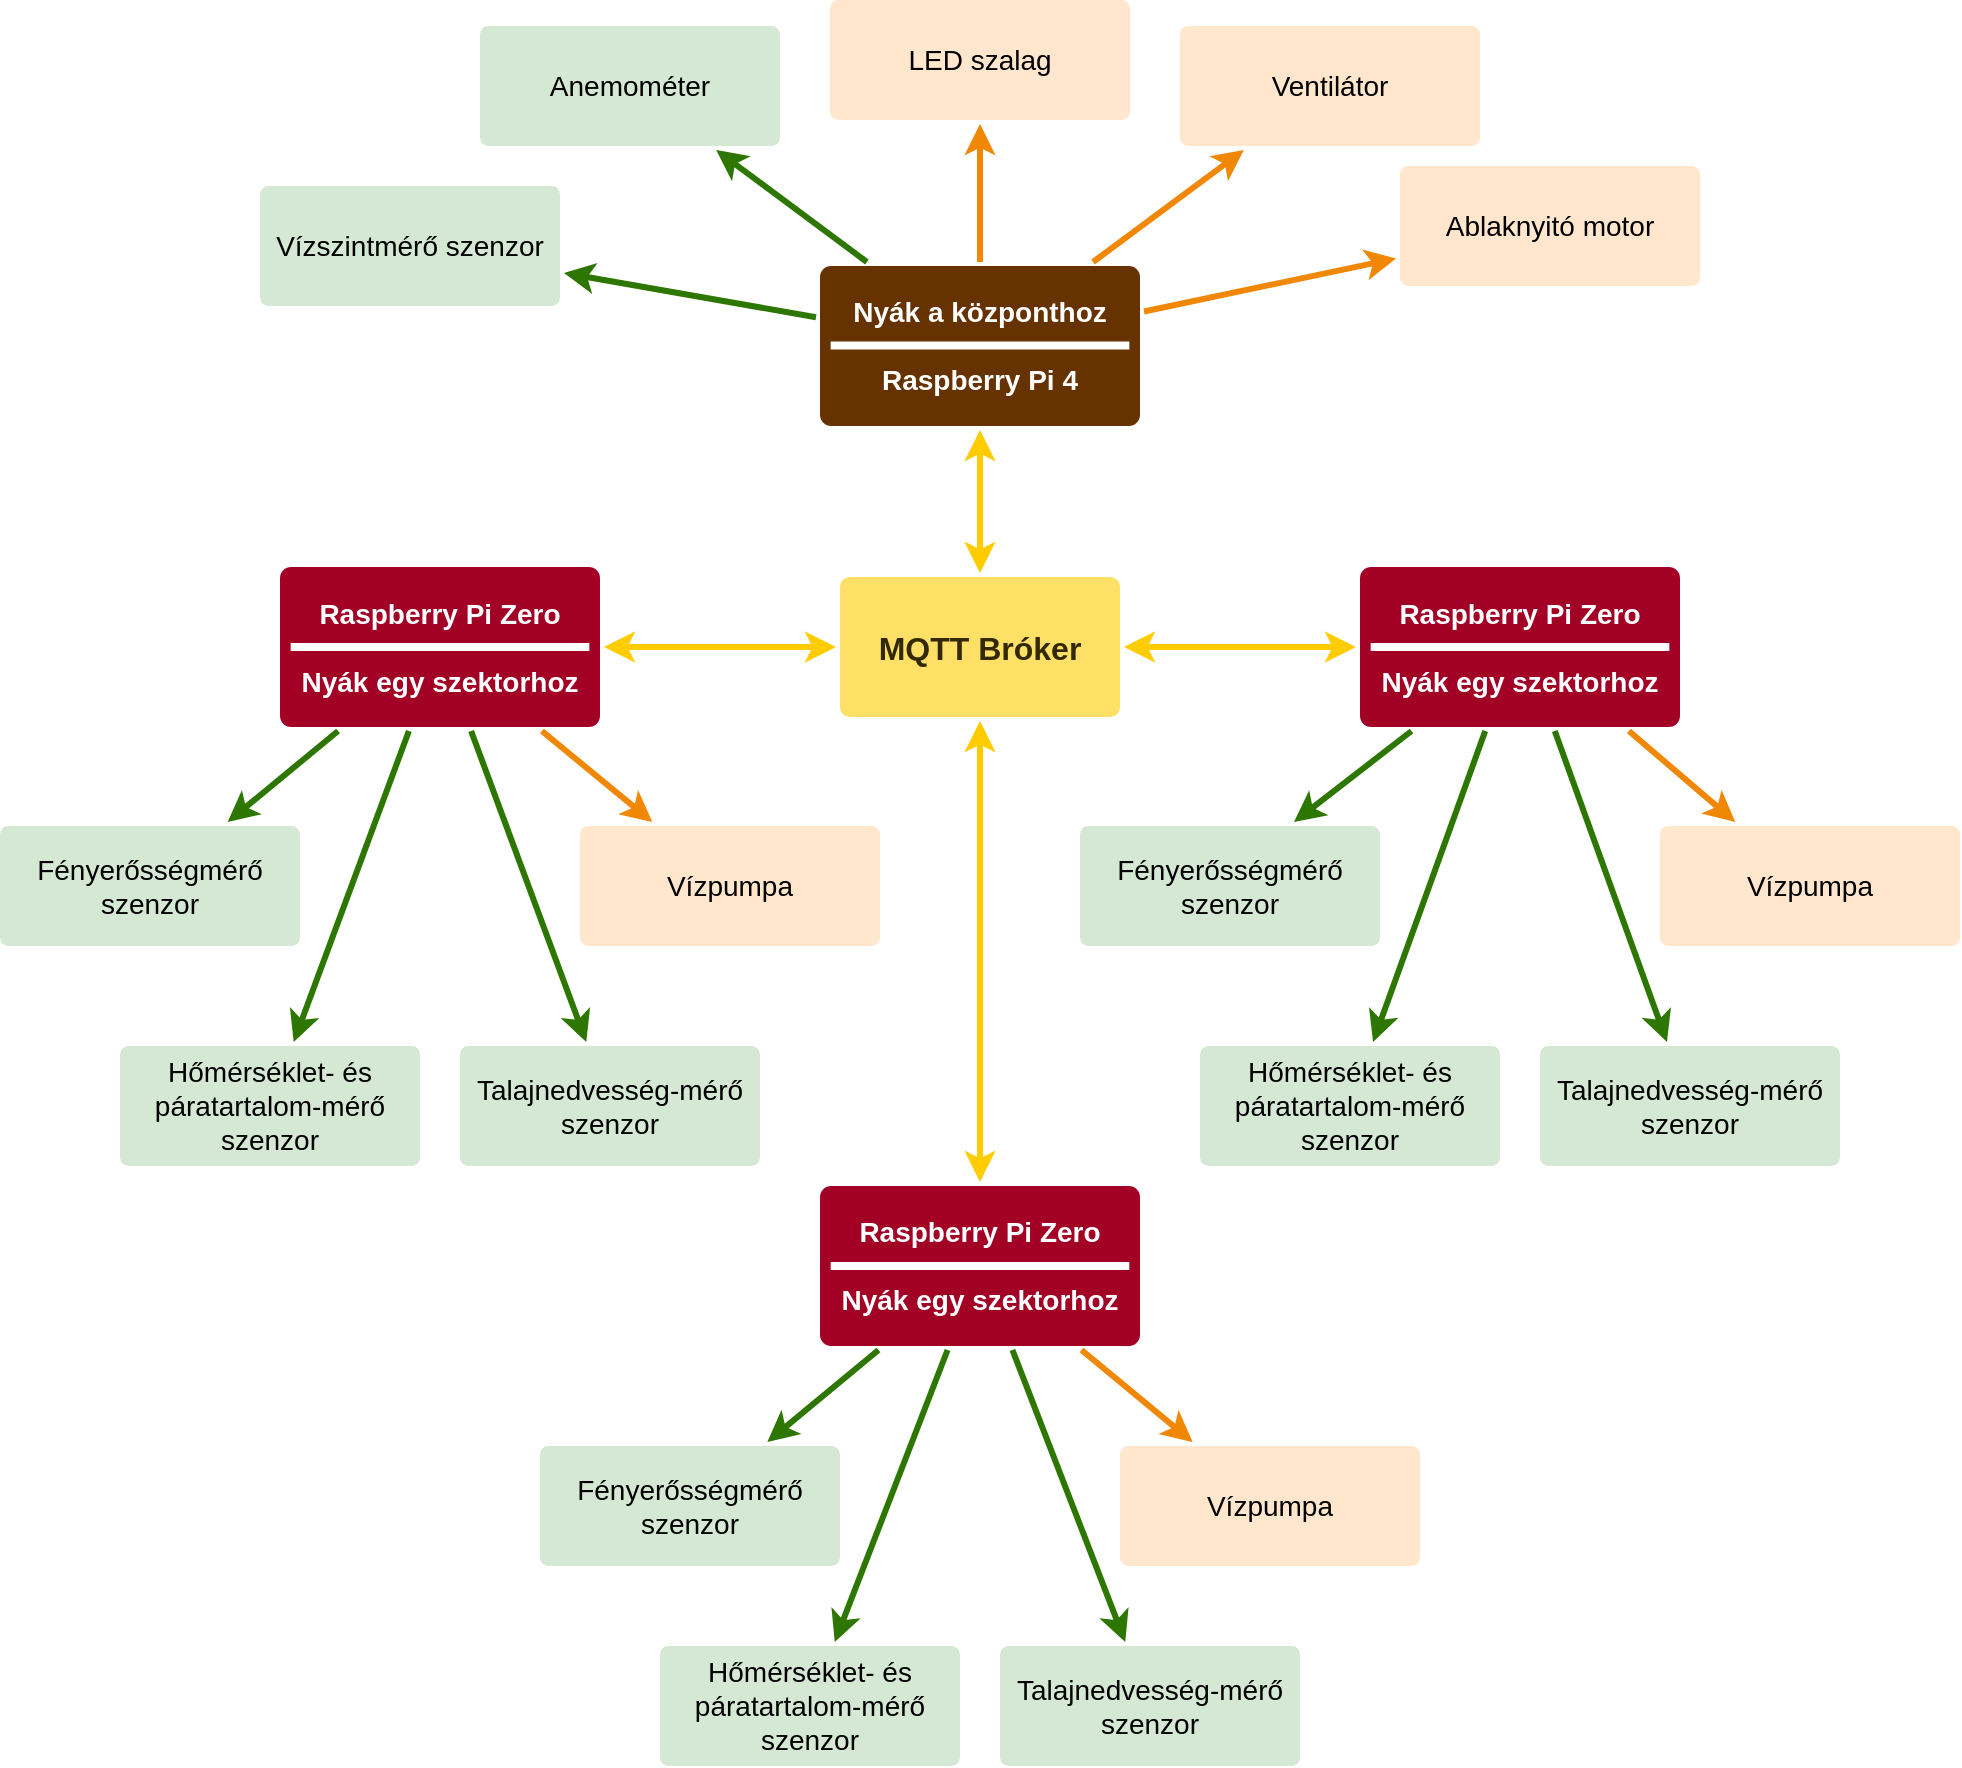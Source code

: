 <mxfile version="21.3.7" type="device">
  <diagram id="6a731a19-8d31-9384-78a2-239565b7b9f0" name="Page-1">
    <mxGraphModel dx="1434" dy="866" grid="1" gridSize="10" guides="1" tooltips="1" connect="1" arrows="1" fold="1" page="1" pageScale="1" pageWidth="827" pageHeight="1169" background="none" math="0" shadow="0">
      <root>
        <mxCell id="0" />
        <mxCell id="1" parent="0" />
        <mxCell id="1745" value="" style="edgeStyle=none;rounded=0;jumpStyle=none;html=1;shadow=0;labelBackgroundColor=none;startArrow=classic;startFill=1;endArrow=classic;endFill=1;jettySize=auto;orthogonalLoop=1;strokeColor=#ffcc00;strokeWidth=3;fontFamily=Helvetica;fontSize=16;fontColor=#23445D;spacing=5;" parent="1" source="1749" target="1764" edge="1">
          <mxGeometry relative="1" as="geometry" />
        </mxCell>
        <mxCell id="1746" value="" style="edgeStyle=none;rounded=0;jumpStyle=none;html=1;shadow=0;labelBackgroundColor=none;startArrow=classic;startFill=1;endArrow=classic;endFill=1;jettySize=auto;orthogonalLoop=1;strokeColor=#ffcc00;strokeWidth=3;fontFamily=Helvetica;fontSize=16;fontColor=#23445D;spacing=5;" parent="1" source="1749" target="xTgkxQXU3fezMwYFI47d-1820" edge="1">
          <mxGeometry relative="1" as="geometry">
            <mxPoint x="798" y="350.5" as="targetPoint" />
          </mxGeometry>
        </mxCell>
        <mxCell id="1747" value="" style="edgeStyle=none;rounded=0;jumpStyle=none;html=1;shadow=0;labelBackgroundColor=none;startArrow=classic;startFill=1;endArrow=classic;endFill=1;jettySize=auto;orthogonalLoop=1;strokeColor=#ffcc00;strokeWidth=3;fontFamily=Helvetica;fontSize=16;fontColor=#23445D;spacing=5;" parent="1" source="1749" target="xTgkxQXU3fezMwYFI47d-1793" edge="1">
          <mxGeometry relative="1" as="geometry">
            <mxPoint x="570" y="568.5" as="targetPoint" />
          </mxGeometry>
        </mxCell>
        <mxCell id="1748" value="" style="edgeStyle=none;rounded=0;jumpStyle=none;html=1;shadow=0;labelBackgroundColor=none;startArrow=classic;startFill=1;endArrow=classic;endFill=1;jettySize=auto;orthogonalLoop=1;strokeColor=#ffcc00;strokeWidth=3;fontFamily=Helvetica;fontSize=16;fontColor=#23445D;spacing=5;" parent="1" source="1749" target="1753" edge="1">
          <mxGeometry relative="1" as="geometry" />
        </mxCell>
        <mxCell id="1749" value="&lt;font color=&quot;#332900&quot;&gt;MQTT Bróker&lt;/font&gt;" style="rounded=1;whiteSpace=wrap;html=1;shadow=0;labelBackgroundColor=none;strokeColor=none;strokeWidth=3;fillColor=#ffe066;fontFamily=Helvetica;fontSize=16;fontColor=#000000;align=center;fontStyle=1;spacing=5;arcSize=7;perimeterSpacing=2;" parent="1" vertex="1">
          <mxGeometry x="490" y="315.5" width="140" height="70" as="geometry" />
        </mxCell>
        <mxCell id="1750" value="" style="edgeStyle=none;rounded=1;jumpStyle=none;html=1;shadow=0;labelBackgroundColor=none;startArrow=none;startFill=0;jettySize=auto;orthogonalLoop=1;strokeColor=#2D7600;strokeWidth=3;fontFamily=Helvetica;fontSize=14;fontColor=#FFFFFF;spacing=5;fontStyle=1;fillColor=#60a917;" parent="1" source="1753" target="1756" edge="1">
          <mxGeometry relative="1" as="geometry" />
        </mxCell>
        <mxCell id="1751" value="" style="edgeStyle=none;rounded=1;jumpStyle=none;html=1;shadow=0;labelBackgroundColor=none;startArrow=none;startFill=0;jettySize=auto;orthogonalLoop=1;strokeColor=#2D7600;strokeWidth=3;fontFamily=Helvetica;fontSize=14;fontColor=#FFFFFF;spacing=5;fontStyle=1;fillColor=#60a917;" parent="1" source="1753" target="1755" edge="1">
          <mxGeometry relative="1" as="geometry" />
        </mxCell>
        <mxCell id="1752" value="" style="edgeStyle=none;rounded=1;jumpStyle=none;html=1;shadow=0;labelBackgroundColor=none;startArrow=none;startFill=0;jettySize=auto;orthogonalLoop=1;strokeColor=#2D7600;strokeWidth=3;fontFamily=Helvetica;fontSize=14;fontColor=#FFFFFF;spacing=5;fontStyle=1;fillColor=#60a917;" parent="1" source="1753" target="1754" edge="1">
          <mxGeometry relative="1" as="geometry" />
        </mxCell>
        <mxCell id="1754" value="Talajnedvesség-mérő szenzor" style="rounded=1;whiteSpace=wrap;html=1;shadow=0;labelBackgroundColor=none;strokeColor=none;strokeWidth=3;fillColor=#d5e8d4;fontFamily=Helvetica;fontSize=14;align=center;spacing=5;fontStyle=0;arcSize=7;perimeterSpacing=2;" parent="1" vertex="1">
          <mxGeometry x="300" y="550" width="150" height="60" as="geometry" />
        </mxCell>
        <mxCell id="1755" value="Hőmérséklet- és páratartalom-mérő szenzor" style="rounded=1;whiteSpace=wrap;html=1;shadow=0;labelBackgroundColor=none;strokeColor=none;strokeWidth=3;fillColor=#d5e8d4;fontFamily=Helvetica;fontSize=14;align=center;spacing=5;fontStyle=0;arcSize=7;perimeterSpacing=2;" parent="1" vertex="1">
          <mxGeometry x="130" y="550" width="150" height="60" as="geometry" />
        </mxCell>
        <mxCell id="1756" value="Fényerősségmérő szenzor" style="rounded=1;whiteSpace=wrap;html=1;shadow=0;labelBackgroundColor=none;strokeColor=none;strokeWidth=3;fillColor=#d5e8d4;fontFamily=Helvetica;fontSize=14;align=center;spacing=5;fontStyle=0;arcSize=7;perimeterSpacing=2;" parent="1" vertex="1">
          <mxGeometry x="70" y="440" width="150" height="60" as="geometry" />
        </mxCell>
        <mxCell id="xTgkxQXU3fezMwYFI47d-1780" value="" style="group;fillColor=#a20025;fontColor=#ffffff;strokeColor=none;rounded=1;" vertex="1" connectable="0" parent="1">
          <mxGeometry x="210" y="310.5" width="160" height="80" as="geometry" />
        </mxCell>
        <mxCell id="1753" value="Raspberry Pi Zero&lt;br&gt;&lt;br&gt;Nyák egy szektorhoz" style="rounded=1;whiteSpace=wrap;html=1;shadow=0;labelBackgroundColor=none;strokeColor=none;strokeWidth=3;fillColor=#a20025;fontFamily=Helvetica;fontSize=14;fontColor=#ffffff;align=center;spacing=5;fontStyle=1;arcSize=7;perimeterSpacing=2;" parent="xTgkxQXU3fezMwYFI47d-1780" vertex="1">
          <mxGeometry width="160.0" height="80.0" as="geometry" />
        </mxCell>
        <mxCell id="xTgkxQXU3fezMwYFI47d-1779" value="" style="line;strokeWidth=4;html=1;perimeter=backbonePerimeter;points=[];outlineConnect=0;strokeColor=#FFFFFF;" vertex="1" parent="xTgkxQXU3fezMwYFI47d-1780">
          <mxGeometry x="5.333" y="35.266" width="149.333" height="9.467" as="geometry" />
        </mxCell>
        <mxCell id="xTgkxQXU3fezMwYFI47d-1781" value="Vízpumpa" style="rounded=1;whiteSpace=wrap;html=1;shadow=0;labelBackgroundColor=none;strokeColor=none;strokeWidth=3;fillColor=#ffe6cc;fontFamily=Helvetica;fontSize=14;align=center;spacing=5;arcSize=7;perimeterSpacing=2;" vertex="1" parent="1">
          <mxGeometry x="360" y="440" width="150" height="60" as="geometry" />
        </mxCell>
        <mxCell id="xTgkxQXU3fezMwYFI47d-1782" value="" style="edgeStyle=none;rounded=0;jumpStyle=none;html=1;shadow=0;labelBackgroundColor=none;startArrow=none;startFill=0;endArrow=classic;endFill=1;jettySize=auto;orthogonalLoop=1;strokeColor=#F08705;strokeWidth=3;fontFamily=Helvetica;fontSize=14;fontColor=#FFFFFF;spacing=5;" edge="1" parent="1" source="1753" target="xTgkxQXU3fezMwYFI47d-1781">
          <mxGeometry relative="1" as="geometry">
            <mxPoint x="559" y="209" as="sourcePoint" />
            <mxPoint x="501" y="183" as="targetPoint" />
          </mxGeometry>
        </mxCell>
        <mxCell id="xTgkxQXU3fezMwYFI47d-1785" value="" style="group" vertex="1" connectable="0" parent="1">
          <mxGeometry x="480" y="160" width="160" height="80" as="geometry" />
        </mxCell>
        <mxCell id="1764" value="Nyák a központhoz&lt;br&gt;&lt;br&gt;Raspberry Pi 4" style="rounded=1;whiteSpace=wrap;html=1;shadow=0;labelBackgroundColor=none;strokeColor=none;strokeWidth=3;fillColor=#663200;fontFamily=Helvetica;fontSize=14;fontColor=#ffffff;align=center;spacing=5;fontStyle=1;arcSize=7;perimeterSpacing=2;" parent="xTgkxQXU3fezMwYFI47d-1785" vertex="1">
          <mxGeometry width="160.0" height="80" as="geometry" />
        </mxCell>
        <mxCell id="xTgkxQXU3fezMwYFI47d-1784" value="" style="line;strokeWidth=4;html=1;perimeter=backbonePerimeter;points=[];outlineConnect=0;strokeColor=#FFFFFF;" vertex="1" parent="xTgkxQXU3fezMwYFI47d-1785">
          <mxGeometry x="5.333" y="35.036" width="149.333" height="9.467" as="geometry" />
        </mxCell>
        <mxCell id="xTgkxQXU3fezMwYFI47d-1786" value="" style="edgeStyle=none;rounded=1;jumpStyle=none;html=1;shadow=0;labelBackgroundColor=none;startArrow=none;startFill=0;jettySize=auto;orthogonalLoop=1;strokeColor=#2D7600;strokeWidth=3;fontFamily=Helvetica;fontSize=14;fontColor=#FFFFFF;spacing=5;fontStyle=1;fillColor=#60a917;" edge="1" parent="1" source="xTgkxQXU3fezMwYFI47d-1793" target="xTgkxQXU3fezMwYFI47d-1791">
          <mxGeometry relative="1" as="geometry" />
        </mxCell>
        <mxCell id="xTgkxQXU3fezMwYFI47d-1787" value="" style="edgeStyle=none;rounded=1;jumpStyle=none;html=1;shadow=0;labelBackgroundColor=none;startArrow=none;startFill=0;jettySize=auto;orthogonalLoop=1;strokeColor=#2D7600;strokeWidth=3;fontFamily=Helvetica;fontSize=14;fontColor=#FFFFFF;spacing=5;fontStyle=1;fillColor=#60a917;" edge="1" parent="1" source="xTgkxQXU3fezMwYFI47d-1793" target="xTgkxQXU3fezMwYFI47d-1790">
          <mxGeometry relative="1" as="geometry" />
        </mxCell>
        <mxCell id="xTgkxQXU3fezMwYFI47d-1788" value="" style="edgeStyle=none;rounded=1;jumpStyle=none;html=1;shadow=0;labelBackgroundColor=none;startArrow=none;startFill=0;jettySize=auto;orthogonalLoop=1;strokeColor=#2D7600;strokeWidth=3;fontFamily=Helvetica;fontSize=14;fontColor=#FFFFFF;spacing=5;fontStyle=1;fillColor=#60a917;" edge="1" parent="1" source="xTgkxQXU3fezMwYFI47d-1793" target="xTgkxQXU3fezMwYFI47d-1789">
          <mxGeometry relative="1" as="geometry" />
        </mxCell>
        <mxCell id="xTgkxQXU3fezMwYFI47d-1789" value="Talajnedvesség-mérő szenzor" style="rounded=1;whiteSpace=wrap;html=1;shadow=0;labelBackgroundColor=none;strokeColor=none;strokeWidth=3;fillColor=#d5e8d4;fontFamily=Helvetica;fontSize=14;align=center;spacing=5;fontStyle=0;arcSize=7;perimeterSpacing=2;" vertex="1" parent="1">
          <mxGeometry x="570" y="850" width="150" height="60" as="geometry" />
        </mxCell>
        <mxCell id="xTgkxQXU3fezMwYFI47d-1790" value="Hőmérséklet- és páratartalom-mérő szenzor" style="rounded=1;whiteSpace=wrap;html=1;shadow=0;labelBackgroundColor=none;strokeColor=none;strokeWidth=3;fillColor=#d5e8d4;fontFamily=Helvetica;fontSize=14;align=center;spacing=5;fontStyle=0;arcSize=7;perimeterSpacing=2;" vertex="1" parent="1">
          <mxGeometry x="400" y="850" width="150" height="60" as="geometry" />
        </mxCell>
        <mxCell id="xTgkxQXU3fezMwYFI47d-1791" value="Fényerősségmérő szenzor" style="rounded=1;whiteSpace=wrap;html=1;shadow=0;labelBackgroundColor=none;strokeColor=none;strokeWidth=3;fillColor=#d5e8d4;fontFamily=Helvetica;fontSize=14;align=center;spacing=5;fontStyle=0;arcSize=7;perimeterSpacing=2;" vertex="1" parent="1">
          <mxGeometry x="340" y="750" width="150" height="60" as="geometry" />
        </mxCell>
        <mxCell id="xTgkxQXU3fezMwYFI47d-1792" value="" style="group;fillColor=#a20025;fontColor=#ffffff;strokeColor=none;rounded=1;" vertex="1" connectable="0" parent="1">
          <mxGeometry x="480" y="620" width="160" height="80" as="geometry" />
        </mxCell>
        <mxCell id="xTgkxQXU3fezMwYFI47d-1793" value="Raspberry Pi Zero&lt;br&gt;&lt;br&gt;Nyák egy szektorhoz" style="rounded=1;whiteSpace=wrap;html=1;shadow=0;labelBackgroundColor=none;strokeColor=none;strokeWidth=3;fillColor=#a20025;fontFamily=Helvetica;fontSize=14;fontColor=#ffffff;align=center;spacing=5;fontStyle=1;arcSize=7;perimeterSpacing=2;" vertex="1" parent="xTgkxQXU3fezMwYFI47d-1792">
          <mxGeometry width="160" height="80.0" as="geometry" />
        </mxCell>
        <mxCell id="xTgkxQXU3fezMwYFI47d-1794" value="" style="line;strokeWidth=4;html=1;perimeter=backbonePerimeter;points=[];outlineConnect=0;strokeColor=#FFFFFF;" vertex="1" parent="xTgkxQXU3fezMwYFI47d-1792">
          <mxGeometry x="5.333" y="35.266" width="149.333" height="9.467" as="geometry" />
        </mxCell>
        <mxCell id="xTgkxQXU3fezMwYFI47d-1795" value="Vízpumpa" style="rounded=1;whiteSpace=wrap;html=1;shadow=0;labelBackgroundColor=none;strokeColor=none;strokeWidth=3;fillColor=#ffe6cc;fontFamily=Helvetica;fontSize=14;align=center;spacing=5;arcSize=7;perimeterSpacing=2;" vertex="1" parent="1">
          <mxGeometry x="630" y="750" width="150" height="60" as="geometry" />
        </mxCell>
        <mxCell id="xTgkxQXU3fezMwYFI47d-1796" value="" style="edgeStyle=none;rounded=0;jumpStyle=none;html=1;shadow=0;labelBackgroundColor=none;startArrow=none;startFill=0;endArrow=classic;endFill=1;jettySize=auto;orthogonalLoop=1;strokeColor=#F08705;strokeWidth=3;fontFamily=Helvetica;fontSize=14;fontColor=#FFFFFF;spacing=5;" edge="1" parent="1" source="xTgkxQXU3fezMwYFI47d-1793" target="xTgkxQXU3fezMwYFI47d-1795">
          <mxGeometry relative="1" as="geometry">
            <mxPoint x="765" y="434.5" as="sourcePoint" />
            <mxPoint x="707" y="408.5" as="targetPoint" />
          </mxGeometry>
        </mxCell>
        <mxCell id="xTgkxQXU3fezMwYFI47d-1798" value="" style="edgeStyle=none;rounded=1;jumpStyle=none;html=1;shadow=0;labelBackgroundColor=none;startArrow=none;startFill=0;jettySize=auto;orthogonalLoop=1;strokeColor=#2D7600;strokeWidth=3;fontFamily=Helvetica;fontSize=14;fontColor=#FFFFFF;spacing=5;fontStyle=1;fillColor=#60a917;" edge="1" parent="1" target="xTgkxQXU3fezMwYFI47d-1801">
          <mxGeometry relative="1" as="geometry">
            <mxPoint x="812.614" y="392.5" as="sourcePoint" />
          </mxGeometry>
        </mxCell>
        <mxCell id="xTgkxQXU3fezMwYFI47d-1799" value="" style="edgeStyle=none;rounded=1;jumpStyle=none;html=1;shadow=0;labelBackgroundColor=none;startArrow=none;startFill=0;jettySize=auto;orthogonalLoop=1;strokeColor=#2D7600;strokeWidth=3;fontFamily=Helvetica;fontSize=14;fontColor=#FFFFFF;spacing=5;fontStyle=1;fillColor=#60a917;" edge="1" parent="1" target="xTgkxQXU3fezMwYFI47d-1800">
          <mxGeometry relative="1" as="geometry">
            <mxPoint x="847.386" y="392.5" as="sourcePoint" />
          </mxGeometry>
        </mxCell>
        <mxCell id="xTgkxQXU3fezMwYFI47d-1800" value="Talajnedvesség-mérő szenzor" style="rounded=1;whiteSpace=wrap;html=1;shadow=0;labelBackgroundColor=none;strokeColor=none;strokeWidth=3;fillColor=#d5e8d4;fontFamily=Helvetica;fontSize=14;align=center;spacing=5;fontStyle=0;arcSize=7;perimeterSpacing=2;" vertex="1" parent="1">
          <mxGeometry x="840" y="550" width="150" height="60" as="geometry" />
        </mxCell>
        <mxCell id="xTgkxQXU3fezMwYFI47d-1801" value="Hőmérséklet- és páratartalom-mérő szenzor" style="rounded=1;whiteSpace=wrap;html=1;shadow=0;labelBackgroundColor=none;strokeColor=none;strokeWidth=3;fillColor=#d5e8d4;fontFamily=Helvetica;fontSize=14;align=center;spacing=5;fontStyle=0;arcSize=7;perimeterSpacing=2;" vertex="1" parent="1">
          <mxGeometry x="670" y="550" width="150" height="60" as="geometry" />
        </mxCell>
        <mxCell id="xTgkxQXU3fezMwYFI47d-1802" value="Fényerősségmérő szenzor" style="rounded=1;whiteSpace=wrap;html=1;shadow=0;labelBackgroundColor=none;strokeColor=none;strokeWidth=3;fillColor=#d5e8d4;fontFamily=Helvetica;fontSize=14;align=center;spacing=5;fontStyle=0;arcSize=7;perimeterSpacing=2;" vertex="1" parent="1">
          <mxGeometry x="610" y="440" width="150" height="60" as="geometry" />
        </mxCell>
        <mxCell id="xTgkxQXU3fezMwYFI47d-1808" value="" style="edgeStyle=none;rounded=1;jumpStyle=none;html=1;shadow=0;labelBackgroundColor=none;startArrow=none;startFill=0;jettySize=auto;orthogonalLoop=1;strokeColor=#f08705;strokeWidth=3;fontFamily=Helvetica;fontSize=14;fontColor=#FFFFFF;spacing=5;fontStyle=1;fillColor=#60a917;" edge="1" parent="1" target="xTgkxQXU3fezMwYFI47d-1806">
          <mxGeometry relative="1" as="geometry">
            <mxPoint x="884.477" y="392.5" as="sourcePoint" />
            <mxPoint x="1013" y="538" as="targetPoint" />
          </mxGeometry>
        </mxCell>
        <mxCell id="xTgkxQXU3fezMwYFI47d-1806" value="Vízpumpa" style="rounded=1;whiteSpace=wrap;html=1;shadow=0;labelBackgroundColor=none;strokeColor=none;strokeWidth=3;fillColor=#ffe6cc;fontFamily=Helvetica;fontSize=14;align=center;spacing=5;arcSize=7;perimeterSpacing=2;" vertex="1" parent="1">
          <mxGeometry x="900" y="440" width="150" height="60" as="geometry" />
        </mxCell>
        <mxCell id="xTgkxQXU3fezMwYFI47d-1809" value="" style="edgeStyle=none;rounded=1;jumpStyle=none;html=1;shadow=0;labelBackgroundColor=none;startArrow=none;startFill=0;jettySize=auto;orthogonalLoop=1;strokeColor=#2D7600;strokeWidth=3;fontFamily=Helvetica;fontSize=14;fontColor=#FFFFFF;spacing=5;fontStyle=1;fillColor=#60a917;" edge="1" parent="1" target="xTgkxQXU3fezMwYFI47d-1810" source="1764">
          <mxGeometry relative="1" as="geometry">
            <mxPoint x="426" y="133" as="sourcePoint" />
          </mxGeometry>
        </mxCell>
        <mxCell id="xTgkxQXU3fezMwYFI47d-1810" value="Vízszintmérő szenzor" style="rounded=1;whiteSpace=wrap;html=1;shadow=0;labelBackgroundColor=none;strokeColor=none;strokeWidth=3;fillColor=#d5e8d4;fontFamily=Helvetica;fontSize=14;align=center;spacing=5;fontStyle=0;arcSize=7;perimeterSpacing=2;" vertex="1" parent="1">
          <mxGeometry x="200" y="120" width="150" height="60" as="geometry" />
        </mxCell>
        <mxCell id="xTgkxQXU3fezMwYFI47d-1811" value="" style="edgeStyle=none;rounded=1;jumpStyle=none;html=1;shadow=0;labelBackgroundColor=none;startArrow=none;startFill=0;jettySize=auto;orthogonalLoop=1;strokeColor=#2D7600;strokeWidth=3;fontFamily=Helvetica;fontSize=14;fontColor=#FFFFFF;spacing=5;fontStyle=1;fillColor=#60a917;" edge="1" parent="1" target="xTgkxQXU3fezMwYFI47d-1812" source="1764">
          <mxGeometry relative="1" as="geometry">
            <mxPoint x="656" as="sourcePoint" />
          </mxGeometry>
        </mxCell>
        <mxCell id="xTgkxQXU3fezMwYFI47d-1812" value="Anemométer" style="rounded=1;whiteSpace=wrap;html=1;shadow=0;labelBackgroundColor=none;strokeColor=none;strokeWidth=3;fillColor=#d5e8d4;fontFamily=Helvetica;fontSize=14;align=center;spacing=5;fontStyle=0;arcSize=7;perimeterSpacing=2;" vertex="1" parent="1">
          <mxGeometry x="310" y="40" width="150" height="60" as="geometry" />
        </mxCell>
        <mxCell id="xTgkxQXU3fezMwYFI47d-1813" value="" style="edgeStyle=none;rounded=1;jumpStyle=none;html=1;shadow=0;labelBackgroundColor=none;startArrow=none;startFill=0;jettySize=auto;orthogonalLoop=1;strokeColor=#f08705;strokeWidth=3;fontFamily=Helvetica;fontSize=14;fontColor=#FFFFFF;spacing=5;fontStyle=1;fillColor=#60a917;" edge="1" parent="1" target="xTgkxQXU3fezMwYFI47d-1814" source="1764">
          <mxGeometry relative="1" as="geometry">
            <mxPoint x="660" y="40" as="sourcePoint" />
            <mxPoint x="789" y="185" as="targetPoint" />
          </mxGeometry>
        </mxCell>
        <mxCell id="xTgkxQXU3fezMwYFI47d-1814" value="Ventilátor" style="rounded=1;whiteSpace=wrap;html=1;shadow=0;labelBackgroundColor=none;strokeColor=none;strokeWidth=3;fillColor=#ffe6cc;fontFamily=Helvetica;fontSize=14;align=center;spacing=5;arcSize=7;perimeterSpacing=2;" vertex="1" parent="1">
          <mxGeometry x="660" y="40" width="150" height="60" as="geometry" />
        </mxCell>
        <mxCell id="xTgkxQXU3fezMwYFI47d-1815" value="" style="edgeStyle=none;rounded=1;jumpStyle=none;html=1;shadow=0;labelBackgroundColor=none;startArrow=none;startFill=0;jettySize=auto;orthogonalLoop=1;strokeColor=#f08705;strokeWidth=3;fontFamily=Helvetica;fontSize=14;fontColor=#FFFFFF;spacing=5;fontStyle=1;fillColor=#60a917;" edge="1" parent="1" target="xTgkxQXU3fezMwYFI47d-1816" source="1764">
          <mxGeometry relative="1" as="geometry">
            <mxPoint x="840" y="107" as="sourcePoint" />
            <mxPoint x="969" y="252" as="targetPoint" />
          </mxGeometry>
        </mxCell>
        <mxCell id="xTgkxQXU3fezMwYFI47d-1816" value="Ablaknyitó motor" style="rounded=1;whiteSpace=wrap;html=1;shadow=0;labelBackgroundColor=none;strokeColor=none;strokeWidth=3;fillColor=#ffe6cc;fontFamily=Helvetica;fontSize=14;align=center;spacing=5;arcSize=7;perimeterSpacing=2;" vertex="1" parent="1">
          <mxGeometry x="770" y="110" width="150" height="60" as="geometry" />
        </mxCell>
        <mxCell id="xTgkxQXU3fezMwYFI47d-1817" value="" style="edgeStyle=none;rounded=1;jumpStyle=none;html=1;shadow=0;labelBackgroundColor=none;startArrow=none;startFill=0;jettySize=auto;orthogonalLoop=1;strokeColor=#f08705;strokeWidth=3;fontFamily=Helvetica;fontSize=14;fontColor=#FFFFFF;spacing=5;fontStyle=1;fillColor=#60a917;" edge="1" parent="1" target="xTgkxQXU3fezMwYFI47d-1818" source="1764">
          <mxGeometry relative="1" as="geometry">
            <mxPoint x="598" y="168" as="sourcePoint" />
            <mxPoint x="799" y="195" as="targetPoint" />
          </mxGeometry>
        </mxCell>
        <mxCell id="xTgkxQXU3fezMwYFI47d-1818" value="LED szalag" style="rounded=1;whiteSpace=wrap;html=1;shadow=0;labelBackgroundColor=none;strokeColor=none;strokeWidth=3;fillColor=#ffe6cc;fontFamily=Helvetica;fontSize=14;align=center;spacing=5;arcSize=7;perimeterSpacing=2;" vertex="1" parent="1">
          <mxGeometry x="485" y="27" width="150" height="60" as="geometry" />
        </mxCell>
        <mxCell id="xTgkxQXU3fezMwYFI47d-1819" value="" style="group;fillColor=#a20025;fontColor=#ffffff;strokeColor=none;rounded=1;" vertex="1" connectable="0" parent="1">
          <mxGeometry x="750" y="310.5" width="160" height="80" as="geometry" />
        </mxCell>
        <mxCell id="xTgkxQXU3fezMwYFI47d-1820" value="Raspberry Pi Zero&lt;br&gt;&lt;br&gt;Nyák egy szektorhoz" style="rounded=1;whiteSpace=wrap;html=1;shadow=0;labelBackgroundColor=none;strokeColor=none;strokeWidth=3;fillColor=#a20025;fontFamily=Helvetica;fontSize=14;fontColor=#ffffff;align=center;spacing=5;fontStyle=1;arcSize=7;perimeterSpacing=2;" vertex="1" parent="xTgkxQXU3fezMwYFI47d-1819">
          <mxGeometry width="160" height="80.0" as="geometry" />
        </mxCell>
        <mxCell id="xTgkxQXU3fezMwYFI47d-1821" value="" style="line;strokeWidth=4;html=1;perimeter=backbonePerimeter;points=[];outlineConnect=0;strokeColor=#FFFFFF;" vertex="1" parent="xTgkxQXU3fezMwYFI47d-1819">
          <mxGeometry x="5.333" y="35.266" width="149.333" height="9.467" as="geometry" />
        </mxCell>
        <mxCell id="xTgkxQXU3fezMwYFI47d-1822" value="" style="edgeStyle=none;rounded=1;jumpStyle=none;html=1;shadow=0;labelBackgroundColor=none;startArrow=none;startFill=0;jettySize=auto;orthogonalLoop=1;strokeColor=#2D7600;strokeWidth=3;fontFamily=Helvetica;fontSize=14;fontColor=#FFFFFF;spacing=5;fontStyle=1;fillColor=#60a917;" edge="1" source="xTgkxQXU3fezMwYFI47d-1820" parent="1">
          <mxGeometry relative="1" as="geometry">
            <mxPoint x="717" y="438" as="targetPoint" />
          </mxGeometry>
        </mxCell>
      </root>
    </mxGraphModel>
  </diagram>
</mxfile>
